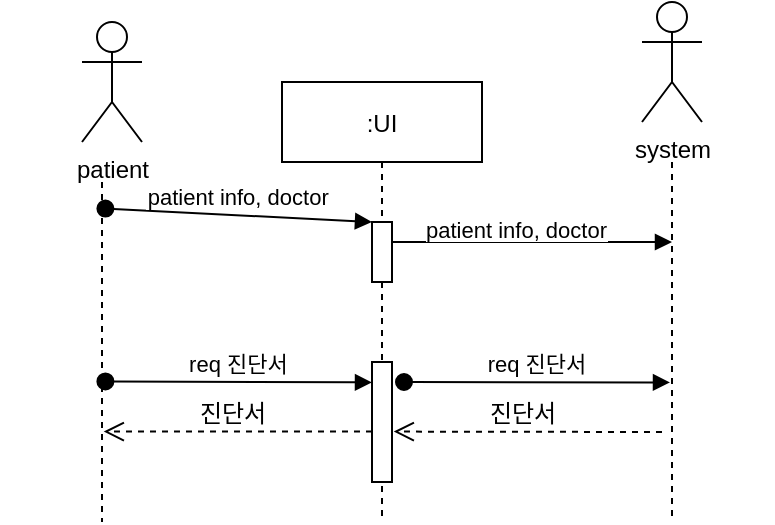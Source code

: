 <mxfile version="14.6.13" type="device"><diagram id="kgpKYQtTHZ0yAKxKKP6v" name="Page-1"><mxGraphModel dx="565" dy="331" grid="1" gridSize="10" guides="1" tooltips="1" connect="1" arrows="1" fold="1" page="1" pageScale="1" pageWidth="850" pageHeight="1100" math="0" shadow="0"><root><mxCell id="0"/><mxCell id="1" parent="0"/><mxCell id="3nuBFxr9cyL0pnOWT2aG-1" value=":UI" style="shape=umlLifeline;perimeter=lifelinePerimeter;container=1;collapsible=0;recursiveResize=0;rounded=0;shadow=0;strokeWidth=1;" parent="1" vertex="1"><mxGeometry x="140" y="80" width="100" height="220" as="geometry"/></mxCell><mxCell id="3nuBFxr9cyL0pnOWT2aG-2" value="" style="points=[];perimeter=orthogonalPerimeter;rounded=0;shadow=0;strokeWidth=1;" parent="3nuBFxr9cyL0pnOWT2aG-1" vertex="1"><mxGeometry x="45" y="70" width="10" height="30" as="geometry"/></mxCell><mxCell id="3nuBFxr9cyL0pnOWT2aG-8" value="" style="verticalAlign=bottom;endArrow=block;entryX=0;entryY=0;shadow=0;strokeWidth=1;" parent="1" source="3nuBFxr9cyL0pnOWT2aG-2" edge="1"><mxGeometry relative="1" as="geometry"><mxPoint x="275" y="160" as="sourcePoint"/><mxPoint x="335" y="160" as="targetPoint"/></mxGeometry></mxCell><mxCell id="Sa4ZRkh0f0tlA6ydDqGz-5" value="" style="shape=umlLifeline;perimeter=lifelinePerimeter;container=1;collapsible=0;recursiveResize=0;rounded=0;shadow=0;strokeWidth=1;size=0;" vertex="1" parent="1"><mxGeometry y="130" width="100" height="170" as="geometry"/></mxCell><mxCell id="Sa4ZRkh0f0tlA6ydDqGz-9" value="" style="shape=umlLifeline;perimeter=lifelinePerimeter;container=1;collapsible=0;recursiveResize=0;rounded=0;shadow=0;strokeWidth=1;size=0;" vertex="1" parent="1"><mxGeometry x="285" y="120" width="100" height="180" as="geometry"/></mxCell><mxCell id="Sa4ZRkh0f0tlA6ydDqGz-12" value="patient" style="shape=umlActor;verticalLabelPosition=bottom;verticalAlign=top;html=1;outlineConnect=0;" vertex="1" parent="1"><mxGeometry x="40" y="50" width="30" height="60" as="geometry"/></mxCell><mxCell id="Sa4ZRkh0f0tlA6ydDqGz-13" value="system" style="shape=umlActor;verticalLabelPosition=bottom;verticalAlign=top;html=1;outlineConnect=0;" vertex="1" parent="1"><mxGeometry x="320" y="40" width="30" height="60" as="geometry"/></mxCell><mxCell id="3nuBFxr9cyL0pnOWT2aG-3" value="patient info, doctor" style="verticalAlign=bottom;startArrow=oval;endArrow=block;startSize=8;shadow=0;strokeWidth=1;exitX=0.517;exitY=0.078;exitDx=0;exitDy=0;exitPerimeter=0;" parent="1" target="3nuBFxr9cyL0pnOWT2aG-2" edge="1" source="Sa4ZRkh0f0tlA6ydDqGz-5"><mxGeometry relative="1" as="geometry"><mxPoint x="125" y="150" as="sourcePoint"/></mxGeometry></mxCell><mxCell id="Sa4ZRkh0f0tlA6ydDqGz-16" value="&lt;span style=&quot;color: rgb(0, 0, 0); font-family: helvetica; font-size: 11px; font-style: normal; font-weight: 400; letter-spacing: normal; text-align: center; text-indent: 0px; text-transform: none; word-spacing: 0px; background-color: rgb(255, 255, 255); display: inline; float: none;&quot;&gt;patient info, doctor&lt;/span&gt;" style="text;whiteSpace=wrap;html=1;" vertex="1" parent="1"><mxGeometry x="210" y="140" width="120" height="30" as="geometry"/></mxCell><mxCell id="Sa4ZRkh0f0tlA6ydDqGz-21" value="" style="points=[];perimeter=orthogonalPerimeter;rounded=0;shadow=0;strokeWidth=1;" vertex="1" parent="1"><mxGeometry x="185" y="220" width="10" height="60" as="geometry"/></mxCell><mxCell id="Sa4ZRkh0f0tlA6ydDqGz-23" value="req 진단서" style="verticalAlign=bottom;startArrow=oval;endArrow=block;startSize=8;shadow=0;strokeWidth=1;exitX=0.517;exitY=0.078;exitDx=0;exitDy=0;exitPerimeter=0;" edge="1" parent="1"><mxGeometry relative="1" as="geometry"><mxPoint x="51.7" y="229.71" as="sourcePoint"/><mxPoint x="185" y="230.21" as="targetPoint"/></mxGeometry></mxCell><mxCell id="Sa4ZRkh0f0tlA6ydDqGz-24" value="req 진단서" style="verticalAlign=bottom;startArrow=oval;endArrow=block;startSize=8;shadow=0;strokeWidth=1;" edge="1" parent="1"><mxGeometry relative="1" as="geometry"><mxPoint x="201" y="230" as="sourcePoint"/><mxPoint x="334" y="230.21" as="targetPoint"/></mxGeometry></mxCell><mxCell id="Sa4ZRkh0f0tlA6ydDqGz-32" value="진단서" style="html=1;verticalAlign=bottom;endArrow=open;dashed=1;endSize=8;labelBackgroundColor=none;fontFamily=Verdana;fontSize=12;edgeStyle=elbowEdgeStyle;elbow=vertical;" edge="1" parent="1"><mxGeometry x="0.043" relative="1" as="geometry"><mxPoint x="50.87" y="254.71" as="targetPoint"/><Array as="points"><mxPoint x="195" y="254.79"/><mxPoint x="129.87" y="254.71"/><mxPoint x="159.87" y="254.71"/></Array><mxPoint x="185" y="254.79" as="sourcePoint"/><mxPoint as="offset"/></mxGeometry></mxCell><mxCell id="Sa4ZRkh0f0tlA6ydDqGz-33" value="진단서" style="html=1;verticalAlign=bottom;endArrow=open;dashed=1;endSize=8;labelBackgroundColor=none;fontFamily=Verdana;fontSize=12;edgeStyle=elbowEdgeStyle;elbow=vertical;" edge="1" parent="1"><mxGeometry x="0.043" relative="1" as="geometry"><mxPoint x="195.87" y="254.71" as="targetPoint"/><Array as="points"><mxPoint x="340" y="254.79"/><mxPoint x="274.87" y="254.71"/><mxPoint x="304.87" y="254.71"/></Array><mxPoint x="330" y="255" as="sourcePoint"/><mxPoint as="offset"/></mxGeometry></mxCell></root></mxGraphModel></diagram></mxfile>